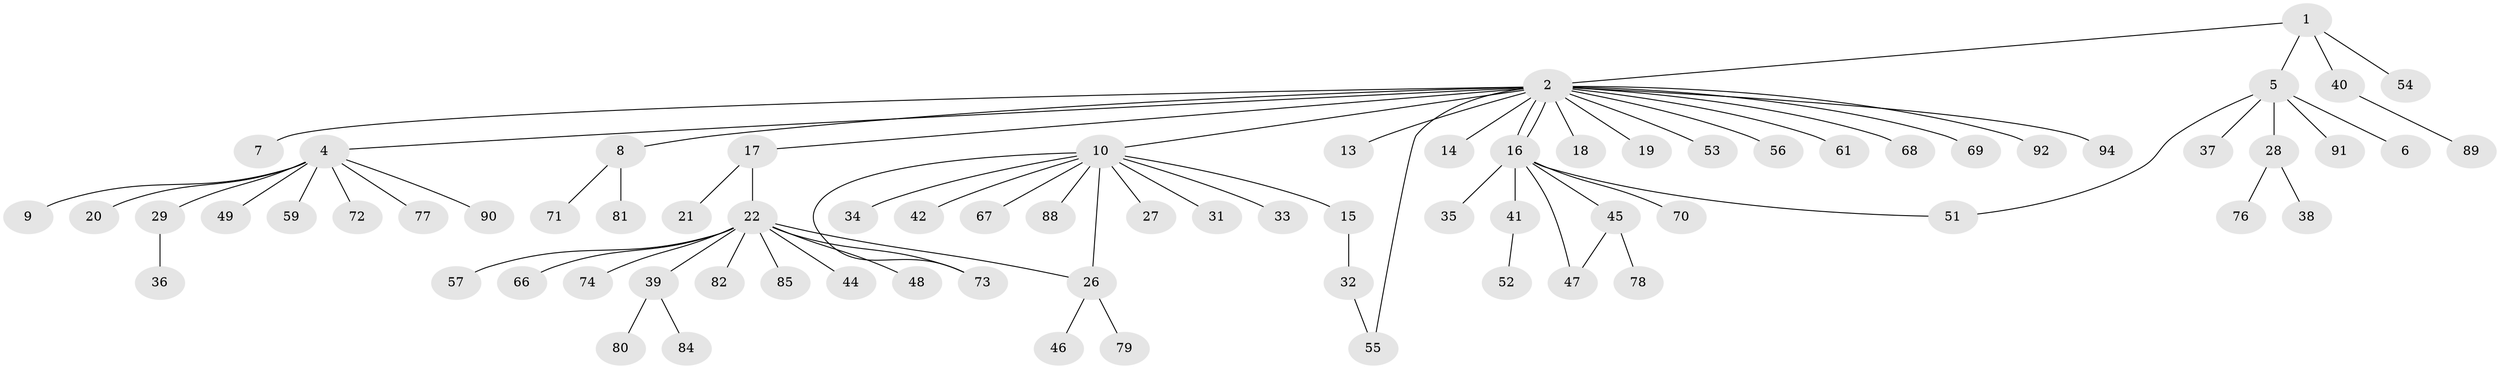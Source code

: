 // Generated by graph-tools (version 1.1) at 2025/51/02/27/25 19:51:55]
// undirected, 74 vertices, 79 edges
graph export_dot {
graph [start="1"]
  node [color=gray90,style=filled];
  1 [super="+3"];
  2 [super="+24"];
  4 [super="+12"];
  5 [super="+11"];
  6;
  7;
  8 [super="+75"];
  9;
  10 [super="+93"];
  13;
  14;
  15;
  16 [super="+23"];
  17 [super="+25"];
  18;
  19;
  20;
  21;
  22 [super="+62"];
  26 [super="+30"];
  27;
  28 [super="+43"];
  29 [super="+65"];
  31;
  32 [super="+87"];
  33;
  34;
  35;
  36;
  37;
  38;
  39 [super="+50"];
  40 [super="+60"];
  41 [super="+64"];
  42;
  44 [super="+58"];
  45 [super="+63"];
  46;
  47 [super="+83"];
  48;
  49;
  51;
  52;
  53;
  54;
  55;
  56;
  57;
  59;
  61;
  66;
  67;
  68;
  69;
  70 [super="+86"];
  71;
  72;
  73;
  74;
  76;
  77;
  78;
  79;
  80;
  81;
  82;
  84;
  85;
  88;
  89;
  90;
  91;
  92;
  94;
  1 -- 2;
  1 -- 5;
  1 -- 40;
  1 -- 54;
  2 -- 4;
  2 -- 7;
  2 -- 8;
  2 -- 10;
  2 -- 13;
  2 -- 14;
  2 -- 16;
  2 -- 16;
  2 -- 17;
  2 -- 18;
  2 -- 19;
  2 -- 55;
  2 -- 56;
  2 -- 68;
  2 -- 69;
  2 -- 92;
  2 -- 94;
  2 -- 53;
  2 -- 61;
  4 -- 9;
  4 -- 29;
  4 -- 59;
  4 -- 72;
  4 -- 77;
  4 -- 90;
  4 -- 49;
  4 -- 20;
  5 -- 6;
  5 -- 28;
  5 -- 37;
  5 -- 51;
  5 -- 91;
  8 -- 71;
  8 -- 81;
  10 -- 15;
  10 -- 27;
  10 -- 31;
  10 -- 33;
  10 -- 34;
  10 -- 42;
  10 -- 67;
  10 -- 73;
  10 -- 88;
  10 -- 26;
  15 -- 32;
  16 -- 35;
  16 -- 41;
  16 -- 45;
  16 -- 47;
  16 -- 51;
  16 -- 70;
  17 -- 21;
  17 -- 22;
  22 -- 26;
  22 -- 39;
  22 -- 44;
  22 -- 48;
  22 -- 57;
  22 -- 66;
  22 -- 82;
  22 -- 85;
  22 -- 73;
  22 -- 74;
  26 -- 46;
  26 -- 79;
  28 -- 38;
  28 -- 76;
  29 -- 36;
  32 -- 55;
  39 -- 80;
  39 -- 84;
  40 -- 89;
  41 -- 52;
  45 -- 47;
  45 -- 78;
}
